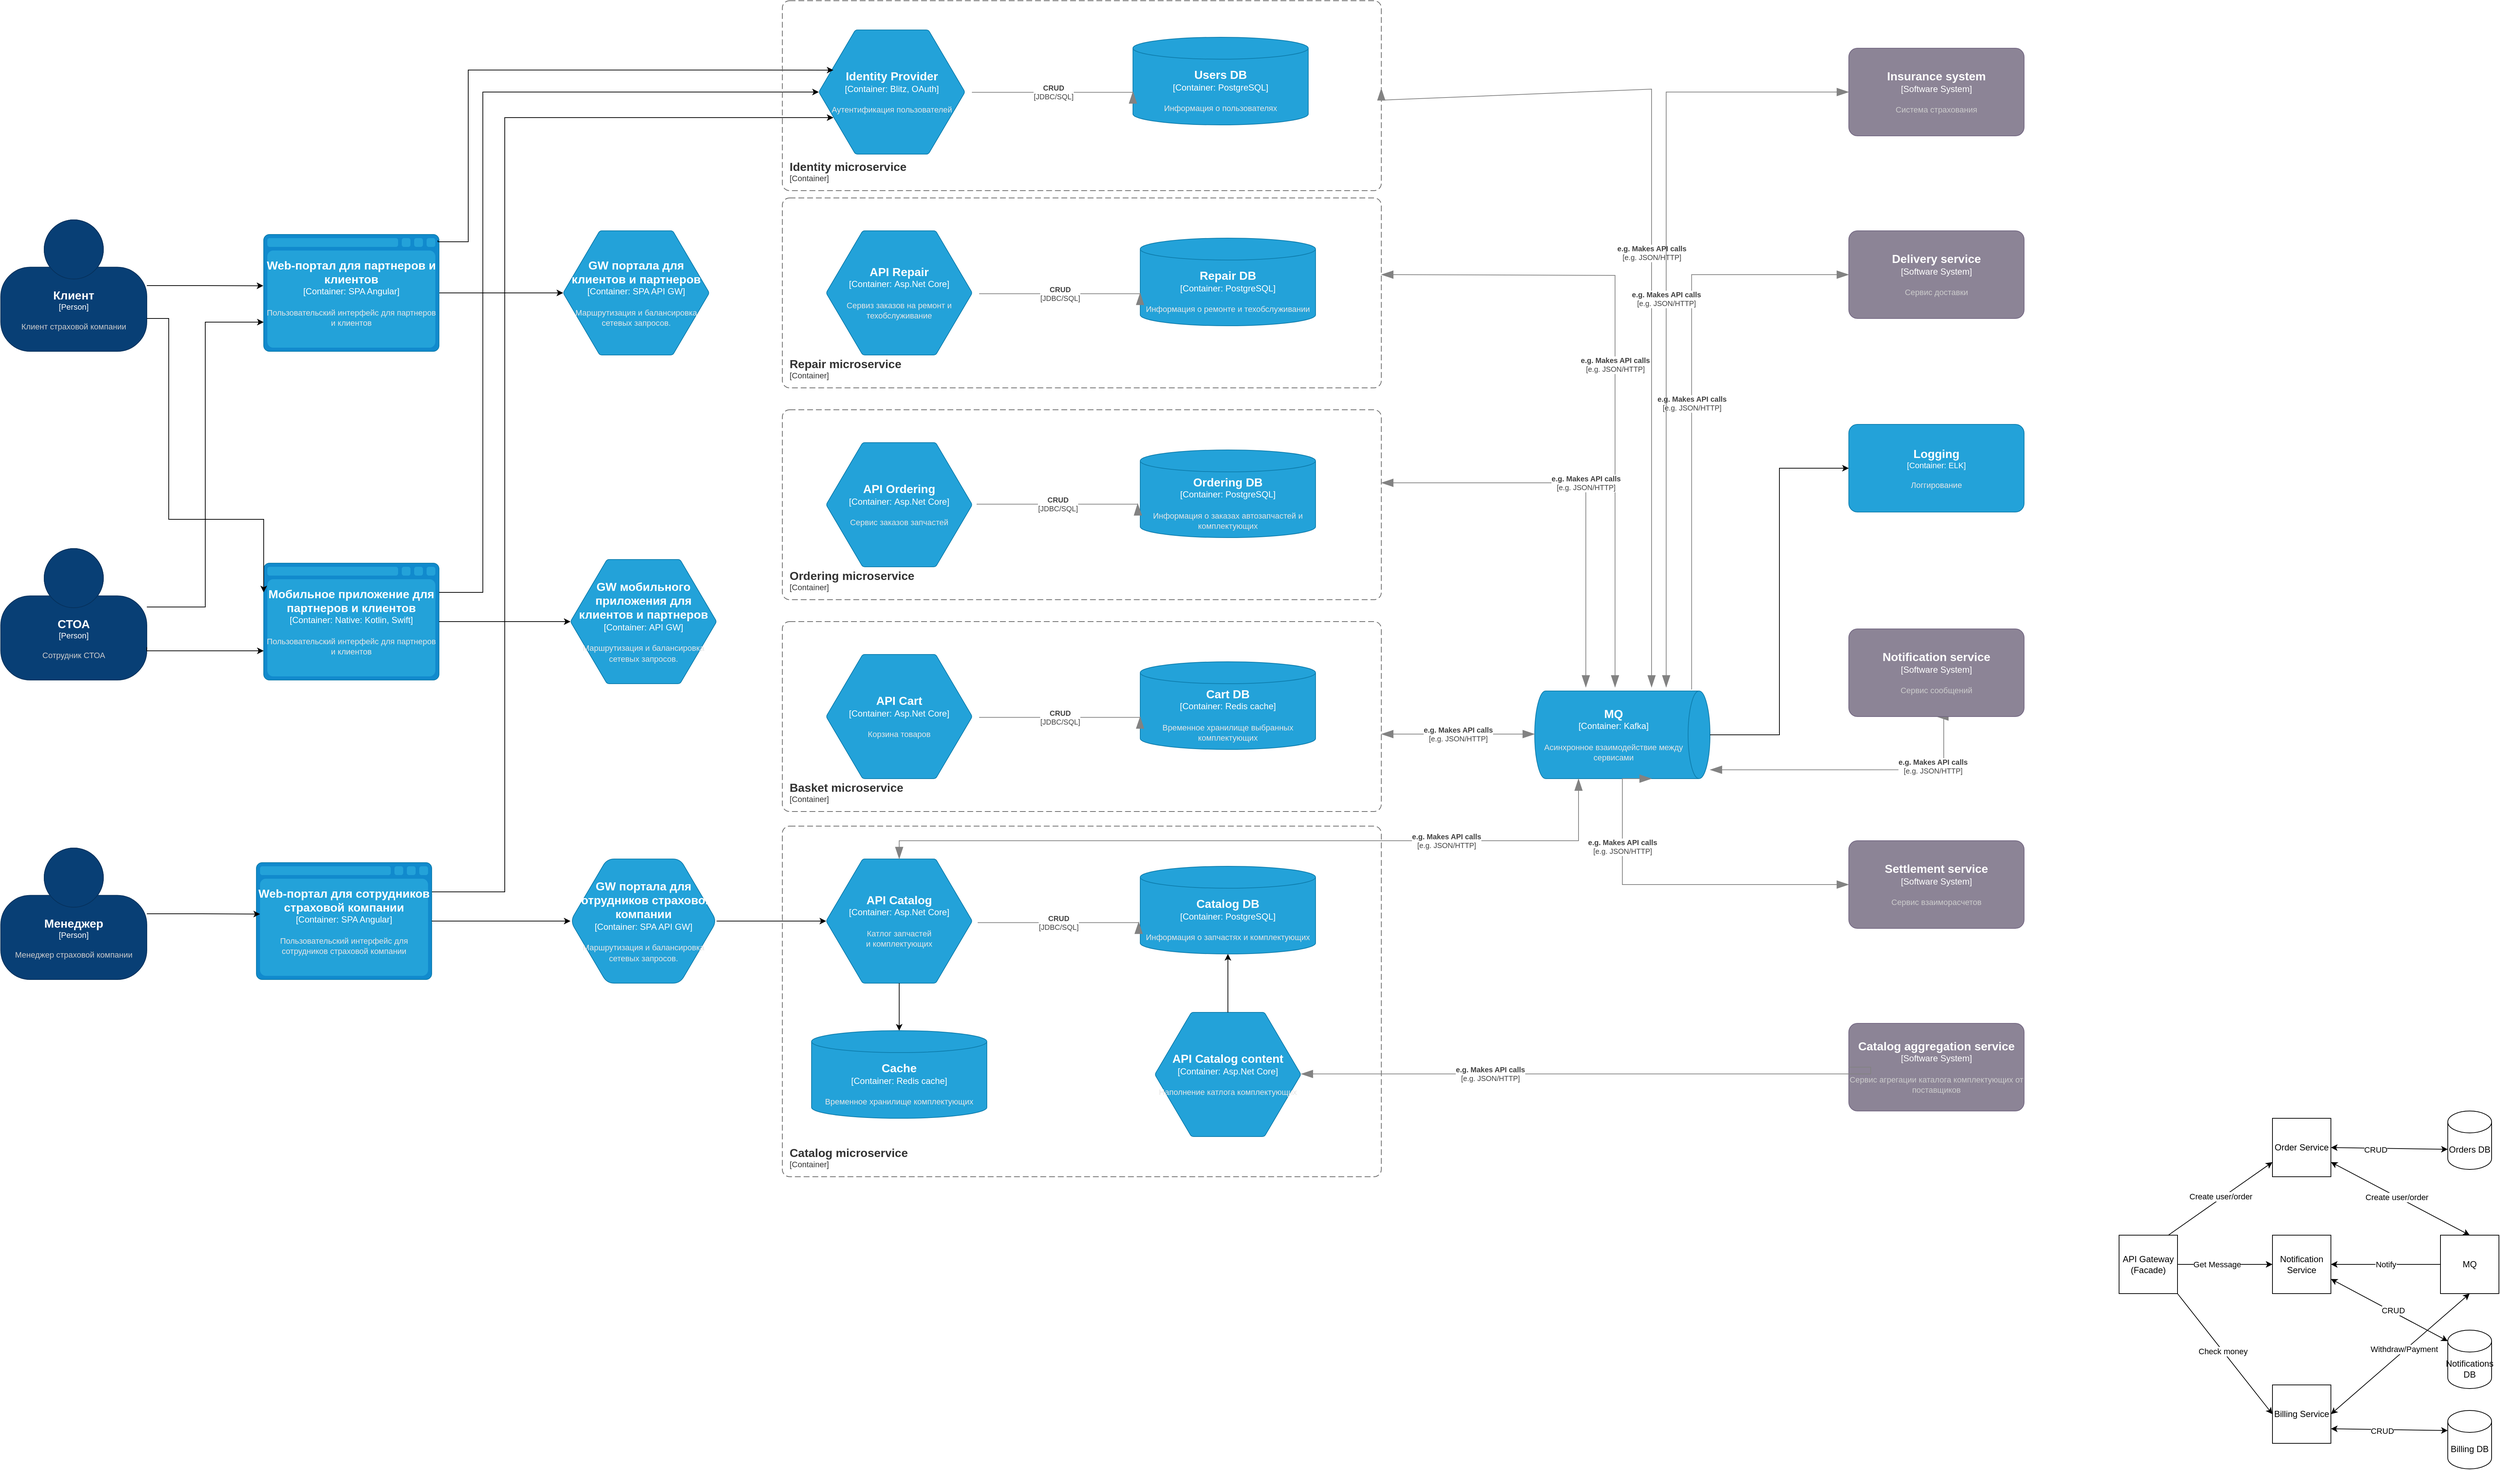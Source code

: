 <mxfile version="22.1.0" type="device">
  <diagram name="Страница — 1" id="vKa_KwXhEQ01MRItZCtP">
    <mxGraphModel dx="3031" dy="1517" grid="1" gridSize="10" guides="1" tooltips="1" connect="1" arrows="1" fold="1" page="0" pageScale="1" pageWidth="1169" pageHeight="827" math="0" shadow="0">
      <root>
        <mxCell id="0" />
        <mxCell id="1" parent="0" />
        <mxCell id="rTuHTIfkS_TtV4tfe9JI-1" value="API Gateway&lt;br&gt;(Facade)" style="whiteSpace=wrap;html=1;aspect=fixed;" parent="1" vertex="1">
          <mxGeometry x="2120" y="1310" width="80" height="80" as="geometry" />
        </mxCell>
        <mxCell id="rTuHTIfkS_TtV4tfe9JI-3" value="Order Service" style="whiteSpace=wrap;html=1;aspect=fixed;" parent="1" vertex="1">
          <mxGeometry x="2330" y="1150" width="80" height="80" as="geometry" />
        </mxCell>
        <mxCell id="rTuHTIfkS_TtV4tfe9JI-4" value="Billing Service" style="whiteSpace=wrap;html=1;aspect=fixed;" parent="1" vertex="1">
          <mxGeometry x="2330" y="1515" width="80" height="80" as="geometry" />
        </mxCell>
        <mxCell id="rTuHTIfkS_TtV4tfe9JI-5" value="MQ" style="whiteSpace=wrap;html=1;aspect=fixed;" parent="1" vertex="1">
          <mxGeometry x="2560" y="1310" width="80" height="80" as="geometry" />
        </mxCell>
        <mxCell id="rTuHTIfkS_TtV4tfe9JI-6" value="Notification Service" style="whiteSpace=wrap;html=1;aspect=fixed;" parent="1" vertex="1">
          <mxGeometry x="2330" y="1310" width="80" height="80" as="geometry" />
        </mxCell>
        <mxCell id="rTuHTIfkS_TtV4tfe9JI-10" value="" style="endArrow=classic;html=1;rounded=0;entryX=0;entryY=0.75;entryDx=0;entryDy=0;exitX=0.85;exitY=-0.005;exitDx=0;exitDy=0;exitPerimeter=0;" parent="1" source="rTuHTIfkS_TtV4tfe9JI-1" target="rTuHTIfkS_TtV4tfe9JI-3" edge="1">
          <mxGeometry width="50" height="50" relative="1" as="geometry">
            <mxPoint x="2240" y="1310" as="sourcePoint" />
            <mxPoint x="2290" y="1260" as="targetPoint" />
          </mxGeometry>
        </mxCell>
        <mxCell id="rTuHTIfkS_TtV4tfe9JI-11" value="Create user/order" style="edgeLabel;html=1;align=center;verticalAlign=middle;resizable=0;points=[];" parent="rTuHTIfkS_TtV4tfe9JI-10" vertex="1" connectable="0">
          <mxGeometry x="0.033" y="2" relative="1" as="geometry">
            <mxPoint x="-1" as="offset" />
          </mxGeometry>
        </mxCell>
        <mxCell id="rTuHTIfkS_TtV4tfe9JI-12" value="" style="endArrow=classic;html=1;rounded=0;exitX=1;exitY=0.5;exitDx=0;exitDy=0;entryX=0;entryY=0.5;entryDx=0;entryDy=0;" parent="1" source="rTuHTIfkS_TtV4tfe9JI-1" target="rTuHTIfkS_TtV4tfe9JI-6" edge="1">
          <mxGeometry width="50" height="50" relative="1" as="geometry">
            <mxPoint x="2370" y="1420" as="sourcePoint" />
            <mxPoint x="2420" y="1370" as="targetPoint" />
          </mxGeometry>
        </mxCell>
        <mxCell id="rTuHTIfkS_TtV4tfe9JI-13" value="Get Message" style="edgeLabel;html=1;align=center;verticalAlign=middle;resizable=0;points=[];" parent="rTuHTIfkS_TtV4tfe9JI-12" vertex="1" connectable="0">
          <mxGeometry x="-0.169" relative="1" as="geometry">
            <mxPoint as="offset" />
          </mxGeometry>
        </mxCell>
        <mxCell id="rTuHTIfkS_TtV4tfe9JI-14" value="" style="endArrow=classic;html=1;rounded=0;exitX=1;exitY=1;exitDx=0;exitDy=0;entryX=0;entryY=0.5;entryDx=0;entryDy=0;" parent="1" source="rTuHTIfkS_TtV4tfe9JI-1" target="rTuHTIfkS_TtV4tfe9JI-4" edge="1">
          <mxGeometry width="50" height="50" relative="1" as="geometry">
            <mxPoint x="2370" y="1420" as="sourcePoint" />
            <mxPoint x="2420" y="1370" as="targetPoint" />
          </mxGeometry>
        </mxCell>
        <mxCell id="rTuHTIfkS_TtV4tfe9JI-15" value="Check money" style="edgeLabel;html=1;align=center;verticalAlign=middle;resizable=0;points=[];" parent="rTuHTIfkS_TtV4tfe9JI-14" vertex="1" connectable="0">
          <mxGeometry x="-0.048" relative="1" as="geometry">
            <mxPoint as="offset" />
          </mxGeometry>
        </mxCell>
        <mxCell id="rTuHTIfkS_TtV4tfe9JI-16" value="" style="endArrow=classic;html=1;rounded=0;exitX=0;exitY=0.5;exitDx=0;exitDy=0;entryX=1;entryY=0.5;entryDx=0;entryDy=0;" parent="1" source="rTuHTIfkS_TtV4tfe9JI-5" target="rTuHTIfkS_TtV4tfe9JI-6" edge="1">
          <mxGeometry width="50" height="50" relative="1" as="geometry">
            <mxPoint x="2370" y="1420" as="sourcePoint" />
            <mxPoint x="2420" y="1370" as="targetPoint" />
          </mxGeometry>
        </mxCell>
        <mxCell id="rTuHTIfkS_TtV4tfe9JI-17" value="Notify" style="edgeLabel;html=1;align=center;verticalAlign=middle;resizable=0;points=[];" parent="rTuHTIfkS_TtV4tfe9JI-16" vertex="1" connectable="0">
          <mxGeometry x="0.004" relative="1" as="geometry">
            <mxPoint as="offset" />
          </mxGeometry>
        </mxCell>
        <mxCell id="rTuHTIfkS_TtV4tfe9JI-19" value="" style="endArrow=classic;startArrow=classic;html=1;rounded=0;exitX=1;exitY=0.5;exitDx=0;exitDy=0;entryX=0.5;entryY=1;entryDx=0;entryDy=0;" parent="1" source="rTuHTIfkS_TtV4tfe9JI-4" target="rTuHTIfkS_TtV4tfe9JI-5" edge="1">
          <mxGeometry width="50" height="50" relative="1" as="geometry">
            <mxPoint x="2370" y="1420" as="sourcePoint" />
            <mxPoint x="2420" y="1370" as="targetPoint" />
          </mxGeometry>
        </mxCell>
        <mxCell id="rTuHTIfkS_TtV4tfe9JI-25" value="Withdraw/Payment" style="edgeLabel;html=1;align=center;verticalAlign=middle;resizable=0;points=[];" parent="rTuHTIfkS_TtV4tfe9JI-19" vertex="1" connectable="0">
          <mxGeometry x="0.068" y="2" relative="1" as="geometry">
            <mxPoint as="offset" />
          </mxGeometry>
        </mxCell>
        <mxCell id="rTuHTIfkS_TtV4tfe9JI-20" value="" style="endArrow=classic;startArrow=classic;html=1;rounded=0;entryX=0.5;entryY=0;entryDx=0;entryDy=0;exitX=1;exitY=0.75;exitDx=0;exitDy=0;" parent="1" source="rTuHTIfkS_TtV4tfe9JI-3" target="rTuHTIfkS_TtV4tfe9JI-5" edge="1">
          <mxGeometry width="50" height="50" relative="1" as="geometry">
            <mxPoint x="2370" y="1420" as="sourcePoint" />
            <mxPoint x="2420" y="1370" as="targetPoint" />
          </mxGeometry>
        </mxCell>
        <mxCell id="rTuHTIfkS_TtV4tfe9JI-24" value="Create user/order" style="edgeLabel;html=1;align=center;verticalAlign=middle;resizable=0;points=[];" parent="rTuHTIfkS_TtV4tfe9JI-20" vertex="1" connectable="0">
          <mxGeometry x="-0.054" y="-1" relative="1" as="geometry">
            <mxPoint as="offset" />
          </mxGeometry>
        </mxCell>
        <mxCell id="rTuHTIfkS_TtV4tfe9JI-27" value="Orders DB" style="shape=cylinder3;whiteSpace=wrap;html=1;boundedLbl=1;backgroundOutline=1;size=15;" parent="1" vertex="1">
          <mxGeometry x="2570" y="1140" width="60" height="80" as="geometry" />
        </mxCell>
        <mxCell id="rTuHTIfkS_TtV4tfe9JI-28" value="" style="endArrow=classic;startArrow=classic;html=1;rounded=0;exitX=1;exitY=0.5;exitDx=0;exitDy=0;entryX=0;entryY=0;entryDx=0;entryDy=52.5;entryPerimeter=0;" parent="1" source="rTuHTIfkS_TtV4tfe9JI-3" target="rTuHTIfkS_TtV4tfe9JI-27" edge="1">
          <mxGeometry width="50" height="50" relative="1" as="geometry">
            <mxPoint x="2420" y="1200" as="sourcePoint" />
            <mxPoint x="2580" y="1100" as="targetPoint" />
          </mxGeometry>
        </mxCell>
        <mxCell id="rTuHTIfkS_TtV4tfe9JI-29" value="CRUD" style="edgeLabel;html=1;align=center;verticalAlign=middle;resizable=0;points=[];" parent="rTuHTIfkS_TtV4tfe9JI-28" vertex="1" connectable="0">
          <mxGeometry x="-0.24" y="-2" relative="1" as="geometry">
            <mxPoint as="offset" />
          </mxGeometry>
        </mxCell>
        <mxCell id="rTuHTIfkS_TtV4tfe9JI-30" value="Billing DB" style="shape=cylinder3;whiteSpace=wrap;html=1;boundedLbl=1;backgroundOutline=1;size=15;" parent="1" vertex="1">
          <mxGeometry x="2570" y="1550" width="60" height="80" as="geometry" />
        </mxCell>
        <mxCell id="rTuHTIfkS_TtV4tfe9JI-31" value="" style="endArrow=classic;startArrow=classic;html=1;rounded=0;exitX=1;exitY=0.75;exitDx=0;exitDy=0;entryX=0;entryY=0;entryDx=0;entryDy=27.5;entryPerimeter=0;" parent="1" source="rTuHTIfkS_TtV4tfe9JI-4" target="rTuHTIfkS_TtV4tfe9JI-30" edge="1">
          <mxGeometry width="50" height="50" relative="1" as="geometry">
            <mxPoint x="2410" y="1580" as="sourcePoint" />
            <mxPoint x="2570" y="1583" as="targetPoint" />
          </mxGeometry>
        </mxCell>
        <mxCell id="rTuHTIfkS_TtV4tfe9JI-32" value="CRUD" style="edgeLabel;html=1;align=center;verticalAlign=middle;resizable=0;points=[];" parent="rTuHTIfkS_TtV4tfe9JI-31" vertex="1" connectable="0">
          <mxGeometry x="-0.24" y="-2" relative="1" as="geometry">
            <mxPoint x="9" as="offset" />
          </mxGeometry>
        </mxCell>
        <mxCell id="rTuHTIfkS_TtV4tfe9JI-35" value="Notifications DB" style="shape=cylinder3;whiteSpace=wrap;html=1;boundedLbl=1;backgroundOutline=1;size=15;" parent="1" vertex="1">
          <mxGeometry x="2570" y="1440" width="60" height="80" as="geometry" />
        </mxCell>
        <mxCell id="rTuHTIfkS_TtV4tfe9JI-36" value="" style="endArrow=classic;startArrow=classic;html=1;rounded=0;exitX=0;exitY=0;exitDx=0;exitDy=15;exitPerimeter=0;entryX=1;entryY=0.75;entryDx=0;entryDy=0;" parent="1" source="rTuHTIfkS_TtV4tfe9JI-35" target="rTuHTIfkS_TtV4tfe9JI-6" edge="1">
          <mxGeometry width="50" height="50" relative="1" as="geometry">
            <mxPoint x="2370" y="1420" as="sourcePoint" />
            <mxPoint x="2420" y="1370" as="targetPoint" />
          </mxGeometry>
        </mxCell>
        <mxCell id="rTuHTIfkS_TtV4tfe9JI-37" value="CRUD" style="edgeLabel;html=1;align=center;verticalAlign=middle;resizable=0;points=[];" parent="rTuHTIfkS_TtV4tfe9JI-36" vertex="1" connectable="0">
          <mxGeometry x="-0.048" y="-2" relative="1" as="geometry">
            <mxPoint as="offset" />
          </mxGeometry>
        </mxCell>
        <object placeholders="1" c4Name="Клиент" c4Type="Person" c4Description="Клиент страховой компании" label="&lt;font style=&quot;font-size: 16px&quot;&gt;&lt;b&gt;%c4Name%&lt;/b&gt;&lt;/font&gt;&lt;div&gt;[%c4Type%]&lt;/div&gt;&lt;br&gt;&lt;div&gt;&lt;font style=&quot;font-size: 11px&quot;&gt;&lt;font color=&quot;#cccccc&quot;&gt;%c4Description%&lt;/font&gt;&lt;/div&gt;" id="1oFKyY0hXkXneApE6uYn-1">
          <mxCell style="html=1;fontSize=11;dashed=0;whiteSpace=wrap;fillColor=#083F75;strokeColor=#06315C;fontColor=#ffffff;shape=mxgraph.c4.person2;align=center;metaEdit=1;points=[[0.5,0,0],[1,0.5,0],[1,0.75,0],[0.75,1,0],[0.5,1,0],[0.25,1,0],[0,0.75,0],[0,0.5,0]];resizable=0;" parent="1" vertex="1">
            <mxGeometry x="-780" y="-80" width="200" height="180" as="geometry" />
          </mxCell>
        </object>
        <object placeholders="1" c4Name="СТОА" c4Type="Person" c4Description="Сотрудник СТОА" label="&lt;font style=&quot;font-size: 16px&quot;&gt;&lt;b&gt;%c4Name%&lt;/b&gt;&lt;/font&gt;&lt;div&gt;[%c4Type%]&lt;/div&gt;&lt;br&gt;&lt;div&gt;&lt;font style=&quot;font-size: 11px&quot;&gt;&lt;font color=&quot;#cccccc&quot;&gt;%c4Description%&lt;/font&gt;&lt;/div&gt;" id="1oFKyY0hXkXneApE6uYn-2">
          <mxCell style="html=1;fontSize=11;dashed=0;whiteSpace=wrap;fillColor=#083F75;strokeColor=#06315C;fontColor=#ffffff;shape=mxgraph.c4.person2;align=center;metaEdit=1;points=[[0.5,0,0],[1,0.5,0],[1,0.75,0],[0.75,1,0],[0.5,1,0],[0.25,1,0],[0,0.75,0],[0,0.5,0]];resizable=0;" parent="1" vertex="1">
            <mxGeometry x="-780" y="370" width="200" height="180" as="geometry" />
          </mxCell>
        </object>
        <object placeholders="1" c4Name="Менеджер" c4Type="Person" c4Description="Менеджер страховой компании" label="&lt;font style=&quot;font-size: 16px&quot;&gt;&lt;b&gt;%c4Name%&lt;/b&gt;&lt;/font&gt;&lt;div&gt;[%c4Type%]&lt;/div&gt;&lt;br&gt;&lt;div&gt;&lt;font style=&quot;font-size: 11px&quot;&gt;&lt;font color=&quot;#cccccc&quot;&gt;%c4Description%&lt;/font&gt;&lt;/div&gt;" id="1oFKyY0hXkXneApE6uYn-3">
          <mxCell style="html=1;fontSize=11;dashed=0;whiteSpace=wrap;fillColor=#083F75;strokeColor=#06315C;fontColor=#ffffff;shape=mxgraph.c4.person2;align=center;metaEdit=1;points=[[0.5,0,0],[1,0.5,0],[1,0.75,0],[0.75,1,0],[0.5,1,0],[0.25,1,0],[0,0.75,0],[0,0.5,0]];resizable=0;" parent="1" vertex="1">
            <mxGeometry x="-780" y="780" width="200" height="180" as="geometry" />
          </mxCell>
        </object>
        <object placeholders="1" c4Type="Users DB" c4Container="Container" c4Technology="PostgreSQL" c4Description="Информация о пользователях" label="&lt;font style=&quot;font-size: 16px&quot;&gt;&lt;b&gt;%c4Type%&lt;/b&gt;&lt;/font&gt;&lt;div&gt;[%c4Container%:&amp;nbsp;%c4Technology%]&lt;/div&gt;&lt;br&gt;&lt;div&gt;&lt;font style=&quot;font-size: 11px&quot;&gt;&lt;font color=&quot;#E6E6E6&quot;&gt;%c4Description%&lt;/font&gt;&lt;/div&gt;" id="1oFKyY0hXkXneApE6uYn-5">
          <mxCell style="shape=cylinder3;size=15;whiteSpace=wrap;html=1;boundedLbl=1;rounded=0;labelBackgroundColor=none;fillColor=#23A2D9;fontSize=12;fontColor=#ffffff;align=center;strokeColor=#0E7DAD;metaEdit=1;points=[[0.5,0,0],[1,0.25,0],[1,0.5,0],[1,0.75,0],[0.5,1,0],[0,0.75,0],[0,0.5,0],[0,0.25,0]];resizable=0;" parent="1" vertex="1">
            <mxGeometry x="770" y="-330" width="240" height="120" as="geometry" />
          </mxCell>
        </object>
        <object placeholders="1" c4Type="GW портала для клиентов и партнеров" c4Container="Container" c4Technology="SPA API GW" c4Description="Маршрутизация и балансировка сетевых запросов." label="&lt;font style=&quot;font-size: 16px&quot;&gt;&lt;b&gt;%c4Type%&lt;/b&gt;&lt;/font&gt;&lt;div&gt;[%c4Container%:&amp;nbsp;%c4Technology%]&lt;/div&gt;&lt;br&gt;&lt;div&gt;&lt;font style=&quot;font-size: 11px&quot;&gt;&lt;font color=&quot;#E6E6E6&quot;&gt;%c4Description%&lt;/font&gt;&lt;/div&gt;" id="1oFKyY0hXkXneApE6uYn-6">
          <mxCell style="shape=hexagon;size=50;perimeter=hexagonPerimeter2;whiteSpace=wrap;html=1;fixedSize=1;rounded=1;labelBackgroundColor=none;fillColor=#23A2D9;fontSize=12;fontColor=#ffffff;align=center;strokeColor=#0E7DAD;metaEdit=1;points=[[0.5,0,0],[1,0.25,0],[1,0.5,0],[1,0.75,0],[0.5,1,0],[0,0.75,0],[0,0.5,0],[0,0.25,0]];resizable=0;arcSize=6;" parent="1" vertex="1">
            <mxGeometry x="-10" y="-65" width="200" height="170" as="geometry" />
          </mxCell>
        </object>
        <object placeholders="1" c4Name="Insurance system" c4Type="Software System" c4Description="Система страхования" label="&lt;font style=&quot;font-size: 16px&quot;&gt;&lt;b&gt;%c4Name%&lt;/b&gt;&lt;/font&gt;&lt;div&gt;[%c4Type%]&lt;/div&gt;&lt;br&gt;&lt;div&gt;&lt;font style=&quot;font-size: 11px&quot;&gt;&lt;font color=&quot;#cccccc&quot;&gt;%c4Description%&lt;/font&gt;&lt;/div&gt;" id="1oFKyY0hXkXneApE6uYn-7">
          <mxCell style="rounded=1;whiteSpace=wrap;html=1;labelBackgroundColor=none;fillColor=#8C8496;fontColor=#ffffff;align=center;arcSize=10;strokeColor=#736782;metaEdit=1;resizable=0;points=[[0.25,0,0],[0.5,0,0],[0.75,0,0],[1,0.25,0],[1,0.5,0],[1,0.75,0],[0.75,1,0],[0.5,1,0],[0.25,1,0],[0,0.75,0],[0,0.5,0],[0,0.25,0]];" parent="1" vertex="1">
            <mxGeometry x="1750" y="-315" width="240" height="120" as="geometry" />
          </mxCell>
        </object>
        <object placeholders="1" c4Type="MQ" c4Container="Container" c4Technology="Kafka" c4Description="Асинхронное взаимодействие между сервисами" label="&lt;font style=&quot;font-size: 16px&quot;&gt;&lt;b&gt;%c4Type%&lt;/b&gt;&lt;/font&gt;&lt;div&gt;[%c4Container%:&amp;nbsp;%c4Technology%]&lt;/div&gt;&lt;br&gt;&lt;div&gt;&lt;font style=&quot;font-size: 11px&quot;&gt;&lt;font color=&quot;#E6E6E6&quot;&gt;%c4Description%&lt;/font&gt;&lt;/div&gt;" id="1oFKyY0hXkXneApE6uYn-8">
          <mxCell style="shape=cylinder3;size=15;direction=south;whiteSpace=wrap;html=1;boundedLbl=1;rounded=0;labelBackgroundColor=none;fillColor=#23A2D9;fontSize=12;fontColor=#ffffff;align=center;strokeColor=#0E7DAD;metaEdit=1;points=[[0.5,0,0],[1,0.25,0],[1,0.5,0],[1,0.75,0],[0.5,1,0],[0,0.75,0],[0,0.5,0],[0,0.25,0]];resizable=0;rotation=0;" parent="1" vertex="1">
            <mxGeometry x="1320" y="565" width="240" height="120" as="geometry" />
          </mxCell>
        </object>
        <object placeholders="1" c4Name="Logging" c4Type="Container" c4Technology="ELK" c4Description="Логгирование" label="&lt;font style=&quot;font-size: 16px&quot;&gt;&lt;b&gt;%c4Name%&lt;/b&gt;&lt;/font&gt;&lt;div&gt;[%c4Type%: %c4Technology%]&lt;/div&gt;&lt;br&gt;&lt;div&gt;&lt;font style=&quot;font-size: 11px&quot;&gt;&lt;font color=&quot;#E6E6E6&quot;&gt;%c4Description%&lt;/font&gt;&lt;/div&gt;" id="1oFKyY0hXkXneApE6uYn-9">
          <mxCell style="rounded=1;whiteSpace=wrap;html=1;fontSize=11;labelBackgroundColor=none;fillColor=#23A2D9;fontColor=#ffffff;align=center;arcSize=10;strokeColor=#0E7DAD;metaEdit=1;resizable=0;points=[[0.25,0,0],[0.5,0,0],[0.75,0,0],[1,0.25,0],[1,0.5,0],[1,0.75,0],[0.75,1,0],[0.5,1,0],[0.25,1,0],[0,0.75,0],[0,0.5,0],[0,0.25,0]];" parent="1" vertex="1">
            <mxGeometry x="1750" y="200" width="240" height="120" as="geometry" />
          </mxCell>
        </object>
        <mxCell id="1oFKyY0hXkXneApE6uYn-22" style="edgeStyle=orthogonalEdgeStyle;rounded=0;orthogonalLoop=1;jettySize=auto;html=1;exitX=1;exitY=0.5;exitDx=0;exitDy=0;exitPerimeter=0;" parent="1" source="1oFKyY0hXkXneApE6uYn-10" target="1oFKyY0hXkXneApE6uYn-6" edge="1">
          <mxGeometry relative="1" as="geometry" />
        </mxCell>
        <object placeholders="1" c4Type="Web-портал для партнеров и клиентов" c4Container="Container" c4Technology="SPA Angular" c4Description="Пользовательский интерфейс для партнеров и клиентов" label="&lt;font style=&quot;font-size: 16px&quot;&gt;&lt;b&gt;%c4Type%&lt;/b&gt;&lt;/font&gt;&lt;div&gt;[%c4Container%:&amp;nbsp;%c4Technology%]&lt;/div&gt;&lt;br&gt;&lt;div&gt;&lt;font style=&quot;font-size: 11px&quot;&gt;&lt;font color=&quot;#E6E6E6&quot;&gt;%c4Description%&lt;/font&gt;&lt;/div&gt;" id="1oFKyY0hXkXneApE6uYn-10">
          <mxCell style="shape=mxgraph.c4.webBrowserContainer2;whiteSpace=wrap;html=1;boundedLbl=1;rounded=0;labelBackgroundColor=none;strokeColor=#118ACD;fillColor=#23A2D9;strokeColor=#118ACD;strokeColor2=#0E7DAD;fontSize=12;fontColor=#ffffff;align=center;metaEdit=1;points=[[0.5,0,0],[1,0.25,0],[1,0.5,0],[1,0.75,0],[0.5,1,0],[0,0.75,0],[0,0.5,0],[0,0.25,0]];resizable=0;" parent="1" vertex="1">
            <mxGeometry x="-420" y="-60" width="240" height="160" as="geometry" />
          </mxCell>
        </object>
        <object placeholders="1" c4Type="Мобильное приложение для партнеров и клиентов" c4Container="Container" c4Technology="Native: Kotlin, Swift" c4Description="Пользовательский интерфейс для партнеров и клиентов" label="&lt;font style=&quot;font-size: 16px&quot;&gt;&lt;b&gt;%c4Type%&lt;/b&gt;&lt;/font&gt;&lt;div&gt;[%c4Container%:&amp;nbsp;%c4Technology%]&lt;/div&gt;&lt;br&gt;&lt;div&gt;&lt;font style=&quot;font-size: 11px&quot;&gt;&lt;font color=&quot;#E6E6E6&quot;&gt;%c4Description%&lt;/font&gt;&lt;/div&gt;" id="1oFKyY0hXkXneApE6uYn-11">
          <mxCell style="shape=mxgraph.c4.webBrowserContainer2;whiteSpace=wrap;html=1;boundedLbl=1;rounded=0;labelBackgroundColor=none;strokeColor=#118ACD;fillColor=#23A2D9;strokeColor=#118ACD;strokeColor2=#0E7DAD;fontSize=12;fontColor=#ffffff;align=center;metaEdit=1;points=[[0.5,0,0],[1,0.25,0],[1,0.5,0],[1,0.75,0],[0.5,1,0],[0,0.75,0],[0,0.5,0],[0,0.25,0]];resizable=0;" parent="1" vertex="1">
            <mxGeometry x="-420" y="390" width="240" height="160" as="geometry" />
          </mxCell>
        </object>
        <mxCell id="1oFKyY0hXkXneApE6uYn-36" style="edgeStyle=orthogonalEdgeStyle;rounded=0;orthogonalLoop=1;jettySize=auto;html=1;exitX=1;exitY=0.25;exitDx=0;exitDy=0;exitPerimeter=0;" parent="1" source="1oFKyY0hXkXneApE6uYn-12" edge="1">
          <mxGeometry relative="1" as="geometry">
            <mxPoint x="360" y="-220" as="targetPoint" />
            <Array as="points">
              <mxPoint x="-90" y="840" />
              <mxPoint x="-90" y="-220" />
            </Array>
          </mxGeometry>
        </mxCell>
        <object placeholders="1" c4Type="Web-портал для сотрудников страховой компании" c4Container="Container" c4Technology="SPA Angular" c4Description="Пользовательский интерфейс для сотрудников страховой компании" label="&lt;font style=&quot;font-size: 16px&quot;&gt;&lt;b&gt;%c4Type%&lt;/b&gt;&lt;/font&gt;&lt;div&gt;[%c4Container%:&amp;nbsp;%c4Technology%]&lt;/div&gt;&lt;br&gt;&lt;div&gt;&lt;font style=&quot;font-size: 11px&quot;&gt;&lt;font color=&quot;#E6E6E6&quot;&gt;%c4Description%&lt;/font&gt;&lt;/div&gt;" id="1oFKyY0hXkXneApE6uYn-12">
          <mxCell style="shape=mxgraph.c4.webBrowserContainer2;whiteSpace=wrap;html=1;boundedLbl=1;rounded=0;labelBackgroundColor=none;strokeColor=#118ACD;fillColor=#23A2D9;strokeColor=#118ACD;strokeColor2=#0E7DAD;fontSize=12;fontColor=#ffffff;align=center;metaEdit=1;points=[[0.5,0,0],[1,0.25,0],[1,0.5,0],[1,0.75,0],[0.5,1,0],[0,0.75,0],[0,0.5,0],[0,0.25,0]];resizable=0;" parent="1" vertex="1">
            <mxGeometry x="-430" y="800" width="240" height="160" as="geometry" />
          </mxCell>
        </object>
        <mxCell id="1oFKyY0hXkXneApE6uYn-13" style="edgeStyle=orthogonalEdgeStyle;rounded=0;orthogonalLoop=1;jettySize=auto;html=1;entryX=0.021;entryY=0.44;entryDx=0;entryDy=0;entryPerimeter=0;" parent="1" source="1oFKyY0hXkXneApE6uYn-3" target="1oFKyY0hXkXneApE6uYn-12" edge="1">
          <mxGeometry relative="1" as="geometry" />
        </mxCell>
        <mxCell id="1oFKyY0hXkXneApE6uYn-15" style="edgeStyle=orthogonalEdgeStyle;rounded=0;orthogonalLoop=1;jettySize=auto;html=1;entryX=-0.002;entryY=0.439;entryDx=0;entryDy=0;entryPerimeter=0;" parent="1" source="1oFKyY0hXkXneApE6uYn-1" target="1oFKyY0hXkXneApE6uYn-10" edge="1">
          <mxGeometry relative="1" as="geometry" />
        </mxCell>
        <mxCell id="1oFKyY0hXkXneApE6uYn-16" style="edgeStyle=orthogonalEdgeStyle;rounded=0;orthogonalLoop=1;jettySize=auto;html=1;exitX=1;exitY=0.75;exitDx=0;exitDy=0;exitPerimeter=0;entryX=0;entryY=0.25;entryDx=0;entryDy=0;entryPerimeter=0;" parent="1" source="1oFKyY0hXkXneApE6uYn-1" target="1oFKyY0hXkXneApE6uYn-11" edge="1">
          <mxGeometry relative="1" as="geometry">
            <Array as="points">
              <mxPoint x="-550" y="55" />
              <mxPoint x="-550" y="330" />
            </Array>
          </mxGeometry>
        </mxCell>
        <mxCell id="1oFKyY0hXkXneApE6uYn-17" style="edgeStyle=orthogonalEdgeStyle;rounded=0;orthogonalLoop=1;jettySize=auto;html=1;entryX=0;entryY=0.75;entryDx=0;entryDy=0;entryPerimeter=0;" parent="1" source="1oFKyY0hXkXneApE6uYn-2" target="1oFKyY0hXkXneApE6uYn-10" edge="1">
          <mxGeometry relative="1" as="geometry">
            <Array as="points">
              <mxPoint x="-500" y="450" />
              <mxPoint x="-500" y="60" />
            </Array>
          </mxGeometry>
        </mxCell>
        <mxCell id="1oFKyY0hXkXneApE6uYn-18" style="edgeStyle=orthogonalEdgeStyle;rounded=0;orthogonalLoop=1;jettySize=auto;html=1;exitX=1;exitY=0.75;exitDx=0;exitDy=0;exitPerimeter=0;entryX=0;entryY=0.75;entryDx=0;entryDy=0;entryPerimeter=0;" parent="1" source="1oFKyY0hXkXneApE6uYn-2" target="1oFKyY0hXkXneApE6uYn-11" edge="1">
          <mxGeometry relative="1" as="geometry">
            <Array as="points">
              <mxPoint x="-580" y="510" />
            </Array>
          </mxGeometry>
        </mxCell>
        <object placeholders="1" c4Type="GW портала для сотрудников страховой компании" c4Container="Container" c4Technology="SPA API GW" c4Description="Маршрутизация и балансировка сетевых запросов." label="&lt;font style=&quot;font-size: 16px&quot;&gt;&lt;b&gt;%c4Type%&lt;/b&gt;&lt;/font&gt;&lt;div&gt;[%c4Container%:&amp;nbsp;%c4Technology%]&lt;/div&gt;&lt;br&gt;&lt;div&gt;&lt;font style=&quot;font-size: 11px&quot;&gt;&lt;font color=&quot;#E6E6E6&quot;&gt;%c4Description%&lt;/font&gt;&lt;/div&gt;" id="1oFKyY0hXkXneApE6uYn-20">
          <mxCell style="shape=hexagon;size=50;perimeter=hexagonPerimeter2;whiteSpace=wrap;html=1;fixedSize=1;rounded=1;labelBackgroundColor=none;fillColor=#23A2D9;fontSize=12;fontColor=#ffffff;align=center;strokeColor=#0E7DAD;metaEdit=1;points=[[0.5,0,0],[1,0.25,0],[1,0.5,0],[1,0.75,0],[0.5,1,0],[0,0.75,0],[0,0.5,0],[0,0.25,0]];resizable=0;" parent="1" vertex="1">
            <mxGeometry y="795" width="200" height="170" as="geometry" />
          </mxCell>
        </object>
        <object placeholders="1" c4Type="GW мобильного приложения для клиентов и партнеров" c4Container="Container" c4Technology="API GW" c4Description="Маршрутизация и балансировка сетевых запросов." label="&lt;font style=&quot;font-size: 16px&quot;&gt;&lt;b&gt;%c4Type%&lt;/b&gt;&lt;/font&gt;&lt;div&gt;[%c4Container%:&amp;nbsp;%c4Technology%]&lt;/div&gt;&lt;br&gt;&lt;div&gt;&lt;font style=&quot;font-size: 11px&quot;&gt;&lt;font color=&quot;#E6E6E6&quot;&gt;%c4Description%&lt;/font&gt;&lt;/div&gt;" id="1oFKyY0hXkXneApE6uYn-21">
          <mxCell style="shape=hexagon;size=50;perimeter=hexagonPerimeter2;whiteSpace=wrap;html=1;fixedSize=1;rounded=1;labelBackgroundColor=none;fillColor=#23A2D9;fontSize=12;fontColor=#ffffff;align=center;strokeColor=#0E7DAD;metaEdit=1;points=[[0.5,0,0],[1,0.25,0],[1,0.5,0],[1,0.75,0],[0.5,1,0],[0,0.75,0],[0,0.5,0],[0,0.25,0]];resizable=0;arcSize=6;" parent="1" vertex="1">
            <mxGeometry y="385" width="200" height="170" as="geometry" />
          </mxCell>
        </object>
        <mxCell id="1oFKyY0hXkXneApE6uYn-23" style="edgeStyle=orthogonalEdgeStyle;rounded=0;orthogonalLoop=1;jettySize=auto;html=1;entryX=0;entryY=0.5;entryDx=0;entryDy=0;entryPerimeter=0;" parent="1" source="1oFKyY0hXkXneApE6uYn-11" target="1oFKyY0hXkXneApE6uYn-21" edge="1">
          <mxGeometry relative="1" as="geometry">
            <Array as="points">
              <mxPoint x="-20" y="470" />
              <mxPoint x="-20" y="470" />
            </Array>
          </mxGeometry>
        </mxCell>
        <mxCell id="1oFKyY0hXkXneApE6uYn-24" style="edgeStyle=orthogonalEdgeStyle;rounded=0;orthogonalLoop=1;jettySize=auto;html=1;entryX=0;entryY=0.5;entryDx=0;entryDy=0;entryPerimeter=0;" parent="1" source="1oFKyY0hXkXneApE6uYn-12" target="1oFKyY0hXkXneApE6uYn-20" edge="1">
          <mxGeometry relative="1" as="geometry" />
        </mxCell>
        <object placeholders="1" c4Type="Identity Provider" c4Container="Container" c4Technology="Blitz, OAuth" c4Description="Аутентификация пользователей" label="&lt;font style=&quot;font-size: 16px&quot;&gt;&lt;b&gt;%c4Type%&lt;/b&gt;&lt;/font&gt;&lt;div&gt;[%c4Container%:&amp;nbsp;%c4Technology%]&lt;/div&gt;&lt;br&gt;&lt;div&gt;&lt;font style=&quot;font-size: 11px&quot;&gt;&lt;font color=&quot;#E6E6E6&quot;&gt;%c4Description%&lt;/font&gt;&lt;/div&gt;" id="1oFKyY0hXkXneApE6uYn-25">
          <mxCell style="shape=hexagon;size=50;perimeter=hexagonPerimeter2;whiteSpace=wrap;html=1;fixedSize=1;rounded=1;labelBackgroundColor=none;fillColor=#23A2D9;fontSize=12;fontColor=#ffffff;align=center;strokeColor=#0E7DAD;metaEdit=1;points=[[0.5,0,0],[1,0.25,0],[1,0.5,0],[1,0.75,0],[0.5,1,0],[0,0.75,0],[0,0.5,0],[0,0.25,0]];resizable=0;arcSize=6;" parent="1" vertex="1">
            <mxGeometry x="340" y="-340" width="200" height="170" as="geometry" />
          </mxCell>
        </object>
        <object placeholders="1" c4Type="Repair DB" c4Container="Container" c4Technology="PostgreSQL" c4Description="Информация о ремонте и техобслуживании" label="&lt;font style=&quot;font-size: 16px&quot;&gt;&lt;b&gt;%c4Type%&lt;/b&gt;&lt;/font&gt;&lt;div&gt;[%c4Container%:&amp;nbsp;%c4Technology%]&lt;/div&gt;&lt;br&gt;&lt;div&gt;&lt;font style=&quot;font-size: 11px&quot;&gt;&lt;font color=&quot;#E6E6E6&quot;&gt;%c4Description%&lt;/font&gt;&lt;/div&gt;" id="1oFKyY0hXkXneApE6uYn-27">
          <mxCell style="shape=cylinder3;size=15;whiteSpace=wrap;html=1;boundedLbl=1;rounded=0;labelBackgroundColor=none;fillColor=#23A2D9;fontSize=12;fontColor=#ffffff;align=center;strokeColor=#0E7DAD;metaEdit=1;points=[[0.5,0,0],[1,0.25,0],[1,0.5,0],[1,0.75,0],[0.5,1,0],[0,0.75,0],[0,0.5,0],[0,0.25,0]];resizable=0;" parent="1" vertex="1">
            <mxGeometry x="780" y="-55" width="240" height="120" as="geometry" />
          </mxCell>
        </object>
        <object placeholders="1" c4Type="API Repair" c4Container="Container" c4Technology="Asp.Net Core" c4Description="Сервиз заказов на ремонт и техобслуживание" label="&lt;font style=&quot;font-size: 16px&quot;&gt;&lt;b&gt;%c4Type%&lt;/b&gt;&lt;/font&gt;&lt;div&gt;[%c4Container%:&amp;nbsp;%c4Technology%]&lt;/div&gt;&lt;br&gt;&lt;div&gt;&lt;font style=&quot;font-size: 11px&quot;&gt;&lt;font color=&quot;#E6E6E6&quot;&gt;%c4Description%&lt;/font&gt;&lt;/div&gt;" id="1oFKyY0hXkXneApE6uYn-28">
          <mxCell style="shape=hexagon;size=50;perimeter=hexagonPerimeter2;whiteSpace=wrap;html=1;fixedSize=1;rounded=1;labelBackgroundColor=none;fillColor=#23A2D9;fontSize=12;fontColor=#ffffff;align=center;strokeColor=#0E7DAD;metaEdit=1;points=[[0.5,0,0],[1,0.25,0],[1,0.5,0],[1,0.75,0],[0.5,1,0],[0,0.75,0],[0,0.5,0],[0,0.25,0]];resizable=0;arcSize=6;" parent="1" vertex="1">
            <mxGeometry x="350" y="-65" width="200" height="170" as="geometry" />
          </mxCell>
        </object>
        <mxCell id="1oFKyY0hXkXneApE6uYn-33" style="edgeStyle=orthogonalEdgeStyle;rounded=0;orthogonalLoop=1;jettySize=auto;html=1;exitX=0.994;exitY=0.05;exitDx=0;exitDy=0;exitPerimeter=0;entryX=0;entryY=0.5;entryDx=0;entryDy=0;entryPerimeter=0;" parent="1" source="1oFKyY0hXkXneApE6uYn-10" edge="1">
          <mxGeometry relative="1" as="geometry">
            <mxPoint x="-160.0" y="-50.06" as="sourcePoint" />
            <mxPoint x="360.0" y="-285.06" as="targetPoint" />
            <Array as="points">
              <mxPoint x="-181" y="-50" />
              <mxPoint x="-140" y="-50" />
              <mxPoint x="-140" y="-285" />
            </Array>
          </mxGeometry>
        </mxCell>
        <mxCell id="1oFKyY0hXkXneApE6uYn-34" style="edgeStyle=orthogonalEdgeStyle;rounded=0;orthogonalLoop=1;jettySize=auto;html=1;exitX=1;exitY=0.25;exitDx=0;exitDy=0;exitPerimeter=0;entryX=0;entryY=0.5;entryDx=0;entryDy=0;entryPerimeter=0;" parent="1" source="1oFKyY0hXkXneApE6uYn-11" target="1oFKyY0hXkXneApE6uYn-25" edge="1">
          <mxGeometry relative="1" as="geometry">
            <mxPoint x="-160.0" y="329.94" as="sourcePoint" />
            <mxPoint x="374" y="-223.27" as="targetPoint" />
            <Array as="points">
              <mxPoint x="-120" y="430" />
              <mxPoint x="-120" y="-255" />
            </Array>
          </mxGeometry>
        </mxCell>
        <object placeholders="1" c4Name="Identity microservice" c4Type="ContainerScopeBoundary" c4Application="Container" label="&lt;font style=&quot;font-size: 16px&quot;&gt;&lt;b&gt;&lt;div style=&quot;text-align: left&quot;&gt;%c4Name%&lt;/div&gt;&lt;/b&gt;&lt;/font&gt;&lt;div style=&quot;text-align: left&quot;&gt;[%c4Application%]&lt;/div&gt;" id="1oFKyY0hXkXneApE6uYn-38">
          <mxCell style="rounded=1;fontSize=11;whiteSpace=wrap;html=1;dashed=1;arcSize=20;fillColor=none;strokeColor=#666666;fontColor=#333333;labelBackgroundColor=none;align=left;verticalAlign=bottom;labelBorderColor=none;spacingTop=0;spacing=10;dashPattern=8 4;metaEdit=1;rotatable=0;perimeter=rectanglePerimeter;noLabel=0;labelPadding=0;allowArrows=0;connectable=0;expand=0;recursiveResize=0;editable=1;pointerEvents=0;absoluteArcSize=1;points=[[0.25,0,0],[0.5,0,0],[0.75,0,0],[1,0.25,0],[1,0.5,0],[1,0.75,0],[0.75,1,0],[0.5,1,0],[0.25,1,0],[0,0.75,0],[0,0.5,0],[0,0.25,0]];" parent="1" vertex="1">
            <mxGeometry x="290" y="-380" width="820" height="260" as="geometry" />
          </mxCell>
        </object>
        <object placeholders="1" c4Name="Repair microservice" c4Type="ContainerScopeBoundary" c4Application="Container" label="&lt;font style=&quot;font-size: 16px&quot;&gt;&lt;b&gt;&lt;div style=&quot;text-align: left&quot;&gt;%c4Name%&lt;/div&gt;&lt;/b&gt;&lt;/font&gt;&lt;div style=&quot;text-align: left&quot;&gt;[%c4Application%]&lt;/div&gt;" id="1oFKyY0hXkXneApE6uYn-40">
          <mxCell style="rounded=1;fontSize=11;whiteSpace=wrap;html=1;dashed=1;arcSize=20;fillColor=none;strokeColor=#666666;fontColor=#333333;labelBackgroundColor=none;align=left;verticalAlign=bottom;labelBorderColor=none;spacingTop=0;spacing=10;dashPattern=8 4;metaEdit=1;rotatable=0;perimeter=rectanglePerimeter;noLabel=0;labelPadding=0;allowArrows=0;connectable=0;expand=0;recursiveResize=0;editable=1;pointerEvents=0;absoluteArcSize=1;points=[[0.25,0,0],[0.5,0,0],[0.75,0,0],[1,0.25,0],[1,0.5,0],[1,0.75,0],[0.75,1,0],[0.5,1,0],[0.25,1,0],[0,0.75,0],[0,0.5,0],[0,0.25,0]];" parent="1" vertex="1">
            <mxGeometry x="290" y="-110" width="820" height="260" as="geometry" />
          </mxCell>
        </object>
        <object placeholders="1" c4Type="Ordering DB" c4Container="Container" c4Technology="PostgreSQL" c4Description="Информация о заказах автозапчастей и комплектующих" label="&lt;font style=&quot;font-size: 16px&quot;&gt;&lt;b&gt;%c4Type%&lt;/b&gt;&lt;/font&gt;&lt;div&gt;[%c4Container%:&amp;nbsp;%c4Technology%]&lt;/div&gt;&lt;br&gt;&lt;div&gt;&lt;font style=&quot;font-size: 11px&quot;&gt;&lt;font color=&quot;#E6E6E6&quot;&gt;%c4Description%&lt;/font&gt;&lt;/div&gt;" id="1oFKyY0hXkXneApE6uYn-46">
          <mxCell style="shape=cylinder3;size=15;whiteSpace=wrap;html=1;boundedLbl=1;rounded=0;labelBackgroundColor=none;fillColor=#23A2D9;fontSize=12;fontColor=#ffffff;align=center;strokeColor=#0E7DAD;metaEdit=1;points=[[0.5,0,0],[1,0.25,0],[1,0.5,0],[1,0.75,0],[0.5,1,0],[0,0.75,0],[0,0.5,0],[0,0.25,0]];resizable=0;" parent="1" vertex="1">
            <mxGeometry x="780" y="235" width="240" height="120" as="geometry" />
          </mxCell>
        </object>
        <object placeholders="1" c4Type="API Ordering" c4Container="Container" c4Technology="Asp.Net Core" c4Description="Сервис заказов запчастей" label="&lt;font style=&quot;font-size: 16px&quot;&gt;&lt;b&gt;%c4Type%&lt;/b&gt;&lt;/font&gt;&lt;div&gt;[%c4Container%:&amp;nbsp;%c4Technology%]&lt;/div&gt;&lt;br&gt;&lt;div&gt;&lt;font style=&quot;font-size: 11px&quot;&gt;&lt;font color=&quot;#E6E6E6&quot;&gt;%c4Description%&lt;/font&gt;&lt;/div&gt;" id="1oFKyY0hXkXneApE6uYn-47">
          <mxCell style="shape=hexagon;size=50;perimeter=hexagonPerimeter2;whiteSpace=wrap;html=1;fixedSize=1;rounded=1;labelBackgroundColor=none;fillColor=#23A2D9;fontSize=12;fontColor=#ffffff;align=center;strokeColor=#0E7DAD;metaEdit=1;points=[[0.5,0,0],[1,0.25,0],[1,0.5,0],[1,0.75,0],[0.5,1,0],[0,0.75,0],[0,0.5,0],[0,0.25,0]];resizable=0;arcSize=6;" parent="1" vertex="1">
            <mxGeometry x="350" y="225" width="200" height="170" as="geometry" />
          </mxCell>
        </object>
        <object placeholders="1" c4Name="Ordering microservice" c4Type="ContainerScopeBoundary" c4Application="Container" label="&lt;font style=&quot;font-size: 16px&quot;&gt;&lt;b&gt;&lt;div style=&quot;text-align: left&quot;&gt;%c4Name%&lt;/div&gt;&lt;/b&gt;&lt;/font&gt;&lt;div style=&quot;text-align: left&quot;&gt;[%c4Application%]&lt;/div&gt;" id="1oFKyY0hXkXneApE6uYn-49">
          <mxCell style="rounded=1;fontSize=11;whiteSpace=wrap;html=1;dashed=1;arcSize=20;fillColor=none;strokeColor=#666666;fontColor=#333333;labelBackgroundColor=none;align=left;verticalAlign=bottom;labelBorderColor=none;spacingTop=0;spacing=10;dashPattern=8 4;metaEdit=1;rotatable=0;perimeter=rectanglePerimeter;noLabel=0;labelPadding=0;allowArrows=0;connectable=0;expand=0;recursiveResize=0;editable=1;pointerEvents=0;absoluteArcSize=1;points=[[0.25,0,0],[0.5,0,0],[0.75,0,0],[1,0.25,0],[1,0.5,0],[1,0.75,0],[0.75,1,0],[0.5,1,0],[0.25,1,0],[0,0.75,0],[0,0.5,0],[0,0.25,0]];" parent="1" vertex="1">
            <mxGeometry x="290" y="180" width="820" height="260" as="geometry" />
          </mxCell>
        </object>
        <object placeholders="1" c4Type="Cart DB" c4Container="Container" c4Technology="Redis cache" c4Description="Временное хранилище выбранных комплектующих" label="&lt;font style=&quot;font-size: 16px&quot;&gt;&lt;b&gt;%c4Type%&lt;/b&gt;&lt;/font&gt;&lt;div&gt;[%c4Container%:&amp;nbsp;%c4Technology%]&lt;/div&gt;&lt;br&gt;&lt;div&gt;&lt;font style=&quot;font-size: 11px&quot;&gt;&lt;font color=&quot;#E6E6E6&quot;&gt;%c4Description%&lt;/font&gt;&lt;/div&gt;" id="1oFKyY0hXkXneApE6uYn-50">
          <mxCell style="shape=cylinder3;size=15;whiteSpace=wrap;html=1;boundedLbl=1;rounded=0;labelBackgroundColor=none;fillColor=#23A2D9;fontSize=12;fontColor=#ffffff;align=center;strokeColor=#0E7DAD;metaEdit=1;points=[[0.5,0,0],[1,0.25,0],[1,0.5,0],[1,0.75,0],[0.5,1,0],[0,0.75,0],[0,0.5,0],[0,0.25,0]];resizable=0;" parent="1" vertex="1">
            <mxGeometry x="780" y="525" width="240" height="120" as="geometry" />
          </mxCell>
        </object>
        <object placeholders="1" c4Type="API Cart" c4Container="Container" c4Technology="Asp.Net Core" c4Description="Корзина товаров" label="&lt;font style=&quot;font-size: 16px&quot;&gt;&lt;b&gt;%c4Type%&lt;/b&gt;&lt;/font&gt;&lt;div&gt;[%c4Container%:&amp;nbsp;%c4Technology%]&lt;/div&gt;&lt;br&gt;&lt;div&gt;&lt;font style=&quot;font-size: 11px&quot;&gt;&lt;font color=&quot;#E6E6E6&quot;&gt;%c4Description%&lt;/font&gt;&lt;/div&gt;" id="1oFKyY0hXkXneApE6uYn-51">
          <mxCell style="shape=hexagon;size=50;perimeter=hexagonPerimeter2;whiteSpace=wrap;html=1;fixedSize=1;rounded=1;labelBackgroundColor=none;fillColor=#23A2D9;fontSize=12;fontColor=#ffffff;align=center;strokeColor=#0E7DAD;metaEdit=1;points=[[0.5,0,0],[1,0.25,0],[1,0.5,0],[1,0.75,0],[0.5,1,0],[0,0.75,0],[0,0.5,0],[0,0.25,0]];resizable=0;arcSize=6;" parent="1" vertex="1">
            <mxGeometry x="350" y="515" width="200" height="170" as="geometry" />
          </mxCell>
        </object>
        <object placeholders="1" c4Name="Basket microservice" c4Type="ContainerScopeBoundary" c4Application="Container" label="&lt;font style=&quot;font-size: 16px&quot;&gt;&lt;b&gt;&lt;div style=&quot;text-align: left&quot;&gt;%c4Name%&lt;/div&gt;&lt;/b&gt;&lt;/font&gt;&lt;div style=&quot;text-align: left&quot;&gt;[%c4Application%]&lt;/div&gt;" id="1oFKyY0hXkXneApE6uYn-53">
          <mxCell style="rounded=1;fontSize=11;whiteSpace=wrap;html=1;dashed=1;arcSize=20;fillColor=none;strokeColor=#666666;fontColor=#333333;labelBackgroundColor=none;align=left;verticalAlign=bottom;labelBorderColor=none;spacingTop=0;spacing=10;dashPattern=8 4;metaEdit=1;rotatable=0;perimeter=rectanglePerimeter;noLabel=0;labelPadding=0;allowArrows=0;connectable=0;expand=0;recursiveResize=0;editable=1;pointerEvents=0;absoluteArcSize=1;points=[[0.25,0,0],[0.5,0,0],[0.75,0,0],[1,0.25,0],[1,0.5,0],[1,0.75,0],[0.75,1,0],[0.5,1,0],[0.25,1,0],[0,0.75,0],[0,0.5,0],[0,0.25,0]];" parent="1" vertex="1">
            <mxGeometry x="290" y="470" width="820" height="260" as="geometry" />
          </mxCell>
        </object>
        <object placeholders="1" c4Type="Catalog DB" c4Container="Container" c4Technology="PostgreSQL" c4Description="Информация о запчастях и комплектующих" label="&lt;font style=&quot;font-size: 16px&quot;&gt;&lt;b&gt;%c4Type%&lt;/b&gt;&lt;/font&gt;&lt;div&gt;[%c4Container%:&amp;nbsp;%c4Technology%]&lt;/div&gt;&lt;br&gt;&lt;div&gt;&lt;font style=&quot;font-size: 11px&quot;&gt;&lt;font color=&quot;#E6E6E6&quot;&gt;%c4Description%&lt;/font&gt;&lt;/div&gt;" id="1oFKyY0hXkXneApE6uYn-55">
          <mxCell style="shape=cylinder3;size=15;whiteSpace=wrap;html=1;boundedLbl=1;rounded=0;labelBackgroundColor=none;fillColor=#23A2D9;fontSize=12;fontColor=#ffffff;align=center;strokeColor=#0E7DAD;metaEdit=1;points=[[0.5,0,0],[1,0.25,0],[1,0.5,0],[1,0.75,0],[0.5,1,0],[0,0.75,0],[0,0.5,0],[0,0.25,0]];resizable=0;" parent="1" vertex="1">
            <mxGeometry x="780" y="805" width="240" height="120" as="geometry" />
          </mxCell>
        </object>
        <object placeholders="1" c4Type="API Catalog" c4Container="Container" c4Technology="Asp.Net Core" c4Description="Катлог запчастей&#xa; и комплектующих" label="&lt;font style=&quot;font-size: 16px&quot;&gt;&lt;b&gt;%c4Type%&lt;/b&gt;&lt;/font&gt;&lt;div&gt;[%c4Container%:&amp;nbsp;%c4Technology%]&lt;/div&gt;&lt;br&gt;&lt;div&gt;&lt;font style=&quot;font-size: 11px&quot;&gt;&lt;font color=&quot;#E6E6E6&quot;&gt;%c4Description%&lt;/font&gt;&lt;/div&gt;" id="1oFKyY0hXkXneApE6uYn-56">
          <mxCell style="shape=hexagon;size=50;perimeter=hexagonPerimeter2;whiteSpace=wrap;html=1;fixedSize=1;rounded=1;labelBackgroundColor=none;fillColor=#23A2D9;fontSize=12;fontColor=#ffffff;align=center;strokeColor=#0E7DAD;metaEdit=1;points=[[0.5,0,0],[1,0.25,0],[1,0.5,0],[1,0.75,0],[0.5,1,0],[0,0.75,0],[0,0.5,0],[0,0.25,0]];resizable=0;arcSize=6;" parent="1" vertex="1">
            <mxGeometry x="350" y="795" width="200" height="170" as="geometry" />
          </mxCell>
        </object>
        <object placeholders="1" c4Name="Catalog microservice" c4Type="ContainerScopeBoundary" c4Application="Container" label="&lt;font style=&quot;font-size: 16px&quot;&gt;&lt;b&gt;&lt;div style=&quot;text-align: left&quot;&gt;%c4Name%&lt;/div&gt;&lt;/b&gt;&lt;/font&gt;&lt;div style=&quot;text-align: left&quot;&gt;[%c4Application%]&lt;/div&gt;" id="1oFKyY0hXkXneApE6uYn-58">
          <mxCell style="rounded=1;fontSize=11;whiteSpace=wrap;html=1;dashed=1;arcSize=20;fillColor=none;strokeColor=#666666;fontColor=#333333;labelBackgroundColor=none;align=left;verticalAlign=bottom;labelBorderColor=none;spacingTop=0;spacing=10;dashPattern=8 4;metaEdit=1;rotatable=0;perimeter=rectanglePerimeter;noLabel=0;labelPadding=0;allowArrows=0;connectable=0;expand=0;recursiveResize=0;editable=1;pointerEvents=0;absoluteArcSize=1;points=[[0.25,0,0],[0.5,0,0],[0.75,0,0],[1,0.25,0],[1,0.5,0],[1,0.75,0],[0.75,1,0],[0.5,1,0],[0.25,1,0],[0,0.75,0],[0,0.5,0],[0,0.25,0]];" parent="1" vertex="1">
            <mxGeometry x="290" y="750" width="820" height="480" as="geometry" />
          </mxCell>
        </object>
        <object placeholders="1" c4Type="Relationship" c4Technology="e.g. JSON/HTTP" c4Description="e.g. Makes API calls" label="&lt;div style=&quot;text-align: left&quot;&gt;&lt;div style=&quot;text-align: center&quot;&gt;&lt;b&gt;%c4Description%&lt;/b&gt;&lt;/div&gt;&lt;div style=&quot;text-align: center&quot;&gt;[%c4Technology%]&lt;/div&gt;&lt;/div&gt;" id="1oFKyY0hXkXneApE6uYn-67">
          <mxCell style="endArrow=blockThin;html=1;fontSize=10;fontColor=#404040;strokeWidth=1;endFill=1;strokeColor=#828282;elbow=vertical;metaEdit=1;endSize=14;startSize=14;jumpStyle=arc;jumpSize=16;rounded=0;edgeStyle=orthogonalEdgeStyle;startArrow=blockThin;startFill=1;" parent="1" edge="1">
            <mxGeometry width="240" relative="1" as="geometry">
              <mxPoint x="1110" y="-260" as="sourcePoint" />
              <mxPoint x="1480" y="560" as="targetPoint" />
              <Array as="points">
                <mxPoint x="1480" y="-259" />
              </Array>
            </mxGeometry>
          </mxCell>
        </object>
        <object placeholders="1" c4Type="Relationship" c4Technology="e.g. JSON/HTTP" c4Description="e.g. Makes API calls" label="&lt;div style=&quot;text-align: left&quot;&gt;&lt;div style=&quot;text-align: center&quot;&gt;&lt;b&gt;%c4Description%&lt;/b&gt;&lt;/div&gt;&lt;div style=&quot;text-align: center&quot;&gt;[%c4Technology%]&lt;/div&gt;&lt;/div&gt;" id="1oFKyY0hXkXneApE6uYn-68">
          <mxCell style="endArrow=blockThin;html=1;fontSize=10;fontColor=#404040;strokeWidth=1;endFill=1;strokeColor=#828282;elbow=vertical;metaEdit=1;endSize=14;startSize=14;jumpStyle=arc;jumpSize=16;rounded=0;edgeStyle=orthogonalEdgeStyle;startArrow=blockThin;startFill=1;" parent="1" edge="1">
            <mxGeometry width="240" relative="1" as="geometry">
              <mxPoint x="1110" y="-5" as="sourcePoint" />
              <mxPoint x="1430" y="560" as="targetPoint" />
              <Array as="points">
                <mxPoint x="1430" y="-4" />
                <mxPoint x="1430" y="795" />
              </Array>
            </mxGeometry>
          </mxCell>
        </object>
        <object placeholders="1" c4Type="Relationship" c4Technology="e.g. JSON/HTTP" c4Description="e.g. Makes API calls" label="&lt;div style=&quot;text-align: left&quot;&gt;&lt;div style=&quot;text-align: center&quot;&gt;&lt;b&gt;%c4Description%&lt;/b&gt;&lt;/div&gt;&lt;div style=&quot;text-align: center&quot;&gt;[%c4Technology%]&lt;/div&gt;&lt;/div&gt;" id="1oFKyY0hXkXneApE6uYn-69">
          <mxCell style="endArrow=blockThin;html=1;fontSize=10;fontColor=#404040;strokeWidth=1;endFill=1;strokeColor=#828282;elbow=vertical;metaEdit=1;endSize=14;startSize=14;jumpStyle=arc;jumpSize=16;rounded=0;edgeStyle=orthogonalEdgeStyle;startArrow=blockThin;startFill=1;" parent="1" edge="1">
            <mxGeometry width="240" relative="1" as="geometry">
              <mxPoint x="1110" y="280" as="sourcePoint" />
              <mxPoint x="1390" y="560" as="targetPoint" />
              <Array as="points">
                <mxPoint x="1390" y="280" />
                <mxPoint x="1390" y="550" />
              </Array>
            </mxGeometry>
          </mxCell>
        </object>
        <object placeholders="1" c4Type="Relationship" c4Technology="e.g. JSON/HTTP" c4Description="e.g. Makes API calls" label="&lt;div style=&quot;text-align: left&quot;&gt;&lt;div style=&quot;text-align: center&quot;&gt;&lt;b&gt;%c4Description%&lt;/b&gt;&lt;/div&gt;&lt;div style=&quot;text-align: center&quot;&gt;[%c4Technology%]&lt;/div&gt;&lt;/div&gt;" id="1oFKyY0hXkXneApE6uYn-70">
          <mxCell style="endArrow=blockThin;html=1;fontSize=10;fontColor=#404040;strokeWidth=1;endFill=1;strokeColor=#828282;elbow=vertical;metaEdit=1;endSize=14;startSize=14;jumpStyle=arc;jumpSize=16;rounded=0;edgeStyle=orthogonalEdgeStyle;startArrow=blockThin;startFill=1;" parent="1" edge="1">
            <mxGeometry width="240" relative="1" as="geometry">
              <mxPoint x="1110" y="624" as="sourcePoint" />
              <mxPoint x="1320" y="624" as="targetPoint" />
              <Array as="points">
                <mxPoint x="1210" y="624.29" />
                <mxPoint x="1210" y="624.29" />
              </Array>
            </mxGeometry>
          </mxCell>
        </object>
        <object placeholders="1" c4Type="Relationship" c4Technology="e.g. JSON/HTTP" c4Description="e.g. Makes API calls" label="&lt;div style=&quot;text-align: left&quot;&gt;&lt;div style=&quot;text-align: center&quot;&gt;&lt;b&gt;%c4Description%&lt;/b&gt;&lt;/div&gt;&lt;div style=&quot;text-align: center&quot;&gt;[%c4Technology%]&lt;/div&gt;&lt;/div&gt;" id="1oFKyY0hXkXneApE6uYn-71">
          <mxCell style="endArrow=blockThin;html=1;fontSize=10;fontColor=#404040;strokeWidth=1;endFill=1;strokeColor=#828282;elbow=vertical;metaEdit=1;endSize=14;startSize=14;jumpStyle=arc;jumpSize=16;rounded=0;edgeStyle=orthogonalEdgeStyle;startArrow=blockThin;startFill=1;entryX=1;entryY=0.75;entryDx=0;entryDy=0;entryPerimeter=0;exitX=0.5;exitY=0;exitDx=0;exitDy=0;exitPerimeter=0;" parent="1" target="1oFKyY0hXkXneApE6uYn-8" edge="1" source="1oFKyY0hXkXneApE6uYn-56">
            <mxGeometry x="0.49" width="240" relative="1" as="geometry">
              <mxPoint x="1110" y="864" as="sourcePoint" />
              <mxPoint x="1320" y="864.29" as="targetPoint" />
              <Array as="points">
                <mxPoint x="450" y="770" />
                <mxPoint x="1380" y="770" />
              </Array>
              <mxPoint x="-1" as="offset" />
            </mxGeometry>
          </mxCell>
        </object>
        <object placeholders="1" c4Type="Relationship" c4Technology="e.g. JSON/HTTP" c4Description="e.g. Makes API calls" label="&lt;div style=&quot;text-align: left&quot;&gt;&lt;div style=&quot;text-align: center&quot;&gt;&lt;b&gt;%c4Description%&lt;/b&gt;&lt;/div&gt;&lt;div style=&quot;text-align: center&quot;&gt;[%c4Technology%]&lt;/div&gt;&lt;/div&gt;" id="1oFKyY0hXkXneApE6uYn-72">
          <mxCell style="endArrow=blockThin;html=1;fontSize=10;fontColor=#404040;strokeWidth=1;endFill=1;strokeColor=#828282;elbow=vertical;metaEdit=1;endSize=14;startSize=14;jumpStyle=arc;jumpSize=16;rounded=0;edgeStyle=orthogonalEdgeStyle;startArrow=blockThin;startFill=1;exitX=0.5;exitY=1;exitDx=0;exitDy=0;exitPerimeter=0;" parent="1" edge="1" source="TlmvVylhWuIPGHjKFMTZ-23">
            <mxGeometry x="-0.516" y="-6" width="240" relative="1" as="geometry">
              <mxPoint x="1756.16" y="577.16" as="sourcePoint" />
              <mxPoint x="1560" y="672.84" as="targetPoint" />
              <Array as="points">
                <mxPoint x="1880" y="673" />
              </Array>
              <mxPoint y="1" as="offset" />
            </mxGeometry>
          </mxCell>
        </object>
        <object placeholders="1" c4Type="Relationship" c4Technology="e.g. JSON/HTTP" c4Description="e.g. Makes API calls" label="&lt;div style=&quot;text-align: left&quot;&gt;&lt;div style=&quot;text-align: center&quot;&gt;&lt;b&gt;%c4Description%&lt;/b&gt;&lt;/div&gt;&lt;div style=&quot;text-align: center&quot;&gt;[%c4Technology%]&lt;/div&gt;&lt;/div&gt;" id="1oFKyY0hXkXneApE6uYn-73">
          <mxCell style="endArrow=blockThin;html=1;fontSize=10;fontColor=#404040;strokeWidth=1;endFill=1;strokeColor=#828282;elbow=vertical;metaEdit=1;endSize=14;startSize=14;jumpStyle=arc;jumpSize=16;rounded=0;edgeStyle=orthogonalEdgeStyle;startArrow=blockThin;startFill=1;exitX=0;exitY=0.5;exitDx=0;exitDy=0;exitPerimeter=0;" parent="1" edge="1" source="TlmvVylhWuIPGHjKFMTZ-7">
            <mxGeometry x="0.463" width="240" relative="1" as="geometry">
              <mxPoint x="1750" y="1445" as="sourcePoint" />
              <mxPoint x="1480" y="685" as="targetPoint" />
              <Array as="points">
                <mxPoint x="1440" y="830" />
                <mxPoint x="1440" y="685" />
              </Array>
              <mxPoint as="offset" />
            </mxGeometry>
          </mxCell>
        </object>
        <object placeholders="1" c4Name="Catalog aggregation service" c4Type="Software System" c4Description="Сервис агрегации каталога комплектующих от поставщиков" label="&lt;font style=&quot;font-size: 16px&quot;&gt;&lt;b&gt;%c4Name%&lt;/b&gt;&lt;/font&gt;&lt;div&gt;[%c4Type%]&lt;/div&gt;&lt;br&gt;&lt;div&gt;&lt;font style=&quot;font-size: 11px&quot;&gt;&lt;font color=&quot;#cccccc&quot;&gt;%c4Description%&lt;/font&gt;&lt;/div&gt;" id="TlmvVylhWuIPGHjKFMTZ-1">
          <mxCell style="rounded=1;whiteSpace=wrap;html=1;labelBackgroundColor=none;fillColor=#8C8496;fontColor=#ffffff;align=center;arcSize=10;strokeColor=#736782;metaEdit=1;resizable=0;points=[[0.25,0,0],[0.5,0,0],[0.75,0,0],[1,0.25,0],[1,0.5,0],[1,0.75,0],[0.75,1,0],[0.5,1,0],[0.25,1,0],[0,0.75,0],[0,0.5,0],[0,0.25,0]];" vertex="1" parent="1">
            <mxGeometry x="1750" y="1020" width="240" height="120" as="geometry" />
          </mxCell>
        </object>
        <object placeholders="1" c4Type="Relationship" c4Technology="e.g. JSON/HTTP" c4Description="e.g. Makes API calls" label="&lt;div style=&quot;text-align: left&quot;&gt;&lt;div style=&quot;text-align: center&quot;&gt;&lt;b&gt;%c4Description%&lt;/b&gt;&lt;/div&gt;&lt;div style=&quot;text-align: center&quot;&gt;[%c4Technology%]&lt;/div&gt;&lt;/div&gt;" id="TlmvVylhWuIPGHjKFMTZ-4">
          <mxCell style="endArrow=none;html=1;fontSize=10;fontColor=#404040;strokeWidth=1;endFill=0;strokeColor=#828282;elbow=vertical;metaEdit=1;endSize=14;startSize=14;jumpStyle=arc;jumpSize=16;rounded=0;edgeStyle=orthogonalEdgeStyle;startArrow=blockThin;startFill=1;entryX=0;entryY=0.5;entryDx=0;entryDy=0;entryPerimeter=0;" edge="1" parent="1" target="TlmvVylhWuIPGHjKFMTZ-1">
            <mxGeometry x="-0.367" width="240" relative="1" as="geometry">
              <mxPoint x="1000" y="1089.29" as="sourcePoint" />
              <mxPoint x="1730" y="1089" as="targetPoint" />
              <Array as="points">
                <mxPoint x="1780" y="1089" />
              </Array>
              <mxPoint as="offset" />
            </mxGeometry>
          </mxCell>
        </object>
        <object placeholders="1" c4Type="API Catalog content" c4Container="Container" c4Technology="Asp.Net Core" c4Description="Наполнение катлога комплектующих&#xa;" label="&lt;font style=&quot;font-size: 16px&quot;&gt;&lt;b&gt;%c4Type%&lt;/b&gt;&lt;/font&gt;&lt;div&gt;[%c4Container%:&amp;nbsp;%c4Technology%]&lt;/div&gt;&lt;br&gt;&lt;div&gt;&lt;font style=&quot;font-size: 11px&quot;&gt;&lt;font color=&quot;#E6E6E6&quot;&gt;%c4Description%&lt;/font&gt;&lt;/div&gt;" id="TlmvVylhWuIPGHjKFMTZ-5">
          <mxCell style="shape=hexagon;size=50;perimeter=hexagonPerimeter2;whiteSpace=wrap;html=1;fixedSize=1;rounded=1;labelBackgroundColor=none;fillColor=#23A2D9;fontSize=12;fontColor=#ffffff;align=center;strokeColor=#0E7DAD;metaEdit=1;points=[[0.5,0,0],[1,0.25,0],[1,0.5,0],[1,0.75,0],[0.5,1,0],[0,0.75,0],[0,0.5,0],[0,0.25,0]];resizable=0;arcSize=6;" vertex="1" parent="1">
            <mxGeometry x="800" y="1005" width="200" height="170" as="geometry" />
          </mxCell>
        </object>
        <mxCell id="TlmvVylhWuIPGHjKFMTZ-6" style="edgeStyle=orthogonalEdgeStyle;rounded=0;orthogonalLoop=1;jettySize=auto;html=1;exitX=0.5;exitY=0;exitDx=0;exitDy=0;exitPerimeter=0;entryX=0.5;entryY=1;entryDx=0;entryDy=0;entryPerimeter=0;" edge="1" parent="1" source="TlmvVylhWuIPGHjKFMTZ-5" target="1oFKyY0hXkXneApE6uYn-55">
          <mxGeometry relative="1" as="geometry" />
        </mxCell>
        <object placeholders="1" c4Name="Settlement service" c4Type="Software System" c4Description="Сервис взаиморасчетов" label="&lt;font style=&quot;font-size: 16px&quot;&gt;&lt;b&gt;%c4Name%&lt;/b&gt;&lt;/font&gt;&lt;div&gt;[%c4Type%]&lt;/div&gt;&lt;br&gt;&lt;div&gt;&lt;font style=&quot;font-size: 11px&quot;&gt;&lt;font color=&quot;#cccccc&quot;&gt;%c4Description%&lt;/font&gt;&lt;/div&gt;" id="TlmvVylhWuIPGHjKFMTZ-7">
          <mxCell style="rounded=1;whiteSpace=wrap;html=1;labelBackgroundColor=none;fillColor=#8C8496;fontColor=#ffffff;align=center;arcSize=10;strokeColor=#736782;metaEdit=1;resizable=0;points=[[0.25,0,0],[0.5,0,0],[0.75,0,0],[1,0.25,0],[1,0.5,0],[1,0.75,0],[0.75,1,0],[0.5,1,0],[0.25,1,0],[0,0.75,0],[0,0.5,0],[0,0.25,0]];" vertex="1" parent="1">
            <mxGeometry x="1750" y="770" width="240" height="120" as="geometry" />
          </mxCell>
        </object>
        <mxCell id="TlmvVylhWuIPGHjKFMTZ-8" style="edgeStyle=orthogonalEdgeStyle;rounded=0;orthogonalLoop=1;jettySize=auto;html=1;exitX=0.5;exitY=0;exitDx=0;exitDy=0;exitPerimeter=0;entryX=0;entryY=0.5;entryDx=0;entryDy=0;entryPerimeter=0;" edge="1" parent="1" source="1oFKyY0hXkXneApE6uYn-8" target="1oFKyY0hXkXneApE6uYn-9">
          <mxGeometry relative="1" as="geometry" />
        </mxCell>
        <object placeholders="1" c4Type="Cache" c4Container="Container" c4Technology="Redis cache" c4Description="Временное хранилище комплектующих" label="&lt;font style=&quot;font-size: 16px&quot;&gt;&lt;b&gt;%c4Type%&lt;/b&gt;&lt;/font&gt;&lt;div&gt;[%c4Container%:&amp;nbsp;%c4Technology%]&lt;/div&gt;&lt;br&gt;&lt;div&gt;&lt;font style=&quot;font-size: 11px&quot;&gt;&lt;font color=&quot;#E6E6E6&quot;&gt;%c4Description%&lt;/font&gt;&lt;/div&gt;" id="TlmvVylhWuIPGHjKFMTZ-9">
          <mxCell style="shape=cylinder3;size=15;whiteSpace=wrap;html=1;boundedLbl=1;rounded=0;labelBackgroundColor=none;fillColor=#23A2D9;fontSize=12;fontColor=#ffffff;align=center;strokeColor=#0E7DAD;metaEdit=1;points=[[0.5,0,0],[1,0.25,0],[1,0.5,0],[1,0.75,0],[0.5,1,0],[0,0.75,0],[0,0.5,0],[0,0.25,0]];resizable=0;" vertex="1" parent="1">
            <mxGeometry x="330" y="1030" width="240" height="120" as="geometry" />
          </mxCell>
        </object>
        <mxCell id="TlmvVylhWuIPGHjKFMTZ-10" style="edgeStyle=orthogonalEdgeStyle;rounded=0;orthogonalLoop=1;jettySize=auto;html=1;exitX=0.5;exitY=1;exitDx=0;exitDy=0;exitPerimeter=0;entryX=0.5;entryY=0;entryDx=0;entryDy=0;entryPerimeter=0;" edge="1" parent="1" source="1oFKyY0hXkXneApE6uYn-56" target="TlmvVylhWuIPGHjKFMTZ-9">
          <mxGeometry relative="1" as="geometry" />
        </mxCell>
        <object placeholders="1" c4Name="Delivery service" c4Type="Software System" c4Description="Сервис доставки" label="&lt;font style=&quot;font-size: 16px&quot;&gt;&lt;b&gt;%c4Name%&lt;/b&gt;&lt;/font&gt;&lt;div&gt;[%c4Type%]&lt;/div&gt;&lt;br&gt;&lt;div&gt;&lt;font style=&quot;font-size: 11px&quot;&gt;&lt;font color=&quot;#cccccc&quot;&gt;%c4Description%&lt;/font&gt;&lt;/div&gt;" id="TlmvVylhWuIPGHjKFMTZ-11">
          <mxCell style="rounded=1;whiteSpace=wrap;html=1;labelBackgroundColor=none;fillColor=#8C8496;fontColor=#ffffff;align=center;arcSize=10;strokeColor=#736782;metaEdit=1;resizable=0;points=[[0.25,0,0],[0.5,0,0],[0.75,0,0],[1,0.25,0],[1,0.5,0],[1,0.75,0],[0.75,1,0],[0.5,1,0],[0.25,1,0],[0,0.75,0],[0,0.5,0],[0,0.25,0]];" vertex="1" parent="1">
            <mxGeometry x="1750" y="-65" width="240" height="120" as="geometry" />
          </mxCell>
        </object>
        <object placeholders="1" c4Type="Relationship" c4Technology="e.g. JSON/HTTP" c4Description="e.g. Makes API calls" label="&lt;div style=&quot;text-align: left&quot;&gt;&lt;div style=&quot;text-align: center&quot;&gt;&lt;b&gt;%c4Description%&lt;/b&gt;&lt;/div&gt;&lt;div style=&quot;text-align: center&quot;&gt;[%c4Technology%]&lt;/div&gt;&lt;/div&gt;" id="TlmvVylhWuIPGHjKFMTZ-13">
          <mxCell style="endArrow=blockThin;html=1;fontSize=10;fontColor=#404040;strokeWidth=1;endFill=1;strokeColor=#828282;elbow=vertical;metaEdit=1;endSize=14;startSize=14;jumpStyle=arc;jumpSize=16;rounded=0;edgeStyle=orthogonalEdgeStyle;startArrow=none;startFill=0;exitX=-0.017;exitY=0.105;exitDx=0;exitDy=0;exitPerimeter=0;entryX=0;entryY=0.5;entryDx=0;entryDy=0;entryPerimeter=0;" edge="1" parent="1" source="1oFKyY0hXkXneApE6uYn-8" target="TlmvVylhWuIPGHjKFMTZ-11">
            <mxGeometry width="240" relative="1" as="geometry">
              <mxPoint x="1540" y="400" as="sourcePoint" />
              <mxPoint x="1750" y="400" as="targetPoint" />
              <Array as="points">
                <mxPoint x="1535" y="-5" />
              </Array>
            </mxGeometry>
          </mxCell>
        </object>
        <mxCell id="TlmvVylhWuIPGHjKFMTZ-14" style="edgeStyle=orthogonalEdgeStyle;rounded=0;orthogonalLoop=1;jettySize=auto;html=1;exitX=1;exitY=0.5;exitDx=0;exitDy=0;exitPerimeter=0;entryX=0;entryY=0.5;entryDx=0;entryDy=0;entryPerimeter=0;" edge="1" parent="1" source="1oFKyY0hXkXneApE6uYn-20" target="1oFKyY0hXkXneApE6uYn-56">
          <mxGeometry relative="1" as="geometry" />
        </mxCell>
        <object placeholders="1" c4Type="Relationship" c4Technology="e.g. JSON/HTTP" c4Description="e.g. Makes API calls" label="&lt;div style=&quot;text-align: left&quot;&gt;&lt;div style=&quot;text-align: center&quot;&gt;&lt;b&gt;%c4Description%&lt;/b&gt;&lt;/div&gt;&lt;div style=&quot;text-align: center&quot;&gt;[%c4Technology%]&lt;/div&gt;&lt;/div&gt;" id="TlmvVylhWuIPGHjKFMTZ-15">
          <mxCell style="endArrow=blockThin;html=1;fontSize=10;fontColor=#404040;strokeWidth=1;endFill=1;strokeColor=#828282;elbow=vertical;metaEdit=1;endSize=14;startSize=14;jumpStyle=arc;jumpSize=16;rounded=0;edgeStyle=orthogonalEdgeStyle;startArrow=blockThin;startFill=1;entryX=0;entryY=0.5;entryDx=0;entryDy=0;entryPerimeter=0;" edge="1" parent="1" target="1oFKyY0hXkXneApE6uYn-7">
            <mxGeometry width="240" relative="1" as="geometry">
              <mxPoint x="1500" y="560" as="sourcePoint" />
              <mxPoint x="1760" y="100" as="targetPoint" />
              <Array as="points">
                <mxPoint x="1500" y="-255" />
              </Array>
            </mxGeometry>
          </mxCell>
        </object>
        <object placeholders="1" c4Type="Relationship" c4Technology="JDBC/SQL" c4Description="CRUD" label="&lt;div style=&quot;text-align: left&quot;&gt;&lt;div style=&quot;text-align: center&quot;&gt;&lt;b&gt;%c4Description%&lt;/b&gt;&lt;/div&gt;&lt;div style=&quot;text-align: center&quot;&gt;[%c4Technology%]&lt;/div&gt;&lt;/div&gt;" id="TlmvVylhWuIPGHjKFMTZ-18">
          <mxCell style="endArrow=blockThin;html=1;fontSize=10;fontColor=#404040;strokeWidth=1;endFill=1;strokeColor=#828282;elbow=vertical;metaEdit=1;endSize=14;startSize=14;jumpStyle=arc;jumpSize=16;rounded=0;edgeStyle=orthogonalEdgeStyle;startArrow=none;startFill=0;entryX=0.002;entryY=0.61;entryDx=0;entryDy=0;entryPerimeter=0;" edge="1" parent="1">
            <mxGeometry width="240" relative="1" as="geometry">
              <mxPoint x="556" y="309.29" as="sourcePoint" />
              <mxPoint x="776.48" y="308.2" as="targetPoint" />
              <Array as="points">
                <mxPoint x="776" y="310" />
              </Array>
            </mxGeometry>
          </mxCell>
        </object>
        <object placeholders="1" c4Type="Relationship" c4Technology="JDBC/SQL" c4Description="CRUD" label="&lt;div style=&quot;text-align: left&quot;&gt;&lt;div style=&quot;text-align: center&quot;&gt;&lt;b&gt;%c4Description%&lt;/b&gt;&lt;/div&gt;&lt;div style=&quot;text-align: center&quot;&gt;[%c4Technology%]&lt;/div&gt;&lt;/div&gt;" id="TlmvVylhWuIPGHjKFMTZ-19">
          <mxCell style="endArrow=blockThin;html=1;fontSize=10;fontColor=#404040;strokeWidth=1;endFill=1;strokeColor=#828282;elbow=vertical;metaEdit=1;endSize=14;startSize=14;jumpStyle=arc;jumpSize=16;rounded=0;edgeStyle=orthogonalEdgeStyle;startArrow=none;startFill=0;entryX=0.002;entryY=0.61;entryDx=0;entryDy=0;entryPerimeter=0;" edge="1" parent="1">
            <mxGeometry width="240" relative="1" as="geometry">
              <mxPoint x="559.43" y="21.09" as="sourcePoint" />
              <mxPoint x="779.91" y="20.0" as="targetPoint" />
              <Array as="points">
                <mxPoint x="779.43" y="21.8" />
              </Array>
            </mxGeometry>
          </mxCell>
        </object>
        <object placeholders="1" c4Type="Relationship" c4Technology="JDBC/SQL" c4Description="CRUD" label="&lt;div style=&quot;text-align: left&quot;&gt;&lt;div style=&quot;text-align: center&quot;&gt;&lt;b&gt;%c4Description%&lt;/b&gt;&lt;/div&gt;&lt;div style=&quot;text-align: center&quot;&gt;[%c4Technology%]&lt;/div&gt;&lt;/div&gt;" id="TlmvVylhWuIPGHjKFMTZ-20">
          <mxCell style="endArrow=blockThin;html=1;fontSize=10;fontColor=#404040;strokeWidth=1;endFill=1;strokeColor=#828282;elbow=vertical;metaEdit=1;endSize=14;startSize=14;jumpStyle=arc;jumpSize=16;rounded=0;edgeStyle=orthogonalEdgeStyle;startArrow=none;startFill=0;entryX=0.002;entryY=0.61;entryDx=0;entryDy=0;entryPerimeter=0;" edge="1" parent="1">
            <mxGeometry width="240" relative="1" as="geometry">
              <mxPoint x="549.52" y="-254.62" as="sourcePoint" />
              <mxPoint x="770.0" y="-255.71" as="targetPoint" />
              <Array as="points">
                <mxPoint x="769.52" y="-253.91" />
              </Array>
            </mxGeometry>
          </mxCell>
        </object>
        <object placeholders="1" c4Type="Relationship" c4Technology="JDBC/SQL" c4Description="CRUD" label="&lt;div style=&quot;text-align: left&quot;&gt;&lt;div style=&quot;text-align: center&quot;&gt;&lt;b&gt;%c4Description%&lt;/b&gt;&lt;/div&gt;&lt;div style=&quot;text-align: center&quot;&gt;[%c4Technology%]&lt;/div&gt;&lt;/div&gt;" id="TlmvVylhWuIPGHjKFMTZ-21">
          <mxCell style="endArrow=blockThin;html=1;fontSize=10;fontColor=#404040;strokeWidth=1;endFill=1;strokeColor=#828282;elbow=vertical;metaEdit=1;endSize=14;startSize=14;jumpStyle=arc;jumpSize=16;rounded=0;edgeStyle=orthogonalEdgeStyle;startArrow=none;startFill=0;entryX=0.002;entryY=0.61;entryDx=0;entryDy=0;entryPerimeter=0;" edge="1" parent="1">
            <mxGeometry width="240" relative="1" as="geometry">
              <mxPoint x="559.43" y="601.09" as="sourcePoint" />
              <mxPoint x="779.91" y="600" as="targetPoint" />
              <Array as="points">
                <mxPoint x="779.43" y="601.8" />
              </Array>
            </mxGeometry>
          </mxCell>
        </object>
        <object placeholders="1" c4Type="Relationship" c4Technology="JDBC/SQL" c4Description="CRUD" label="&lt;div style=&quot;text-align: left&quot;&gt;&lt;div style=&quot;text-align: center&quot;&gt;&lt;b&gt;%c4Description%&lt;/b&gt;&lt;/div&gt;&lt;div style=&quot;text-align: center&quot;&gt;[%c4Technology%]&lt;/div&gt;&lt;/div&gt;" id="TlmvVylhWuIPGHjKFMTZ-22">
          <mxCell style="endArrow=blockThin;html=1;fontSize=10;fontColor=#404040;strokeWidth=1;endFill=1;strokeColor=#828282;elbow=vertical;metaEdit=1;endSize=14;startSize=14;jumpStyle=arc;jumpSize=16;rounded=0;edgeStyle=orthogonalEdgeStyle;startArrow=none;startFill=0;entryX=0.002;entryY=0.61;entryDx=0;entryDy=0;entryPerimeter=0;" edge="1" parent="1">
            <mxGeometry width="240" relative="1" as="geometry">
              <mxPoint x="557.43" y="882.09" as="sourcePoint" />
              <mxPoint x="777.91" y="881" as="targetPoint" />
              <Array as="points">
                <mxPoint x="777.43" y="882.8" />
              </Array>
            </mxGeometry>
          </mxCell>
        </object>
        <object placeholders="1" c4Name="Notification service" c4Type="Software System" c4Description="Сервис сообщений" label="&lt;font style=&quot;font-size: 16px&quot;&gt;&lt;b&gt;%c4Name%&lt;/b&gt;&lt;/font&gt;&lt;div&gt;[%c4Type%]&lt;/div&gt;&lt;br&gt;&lt;div&gt;&lt;font style=&quot;font-size: 11px&quot;&gt;&lt;font color=&quot;#cccccc&quot;&gt;%c4Description%&lt;/font&gt;&lt;/div&gt;" id="TlmvVylhWuIPGHjKFMTZ-23">
          <mxCell style="rounded=1;whiteSpace=wrap;html=1;labelBackgroundColor=none;fillColor=#8C8496;fontColor=#ffffff;align=center;arcSize=10;strokeColor=#736782;metaEdit=1;resizable=0;points=[[0.25,0,0],[0.5,0,0],[0.75,0,0],[1,0.25,0],[1,0.5,0],[1,0.75,0],[0.75,1,0],[0.5,1,0],[0.25,1,0],[0,0.75,0],[0,0.5,0],[0,0.25,0]];" vertex="1" parent="1">
            <mxGeometry x="1750" y="480" width="240" height="120" as="geometry" />
          </mxCell>
        </object>
      </root>
    </mxGraphModel>
  </diagram>
</mxfile>
